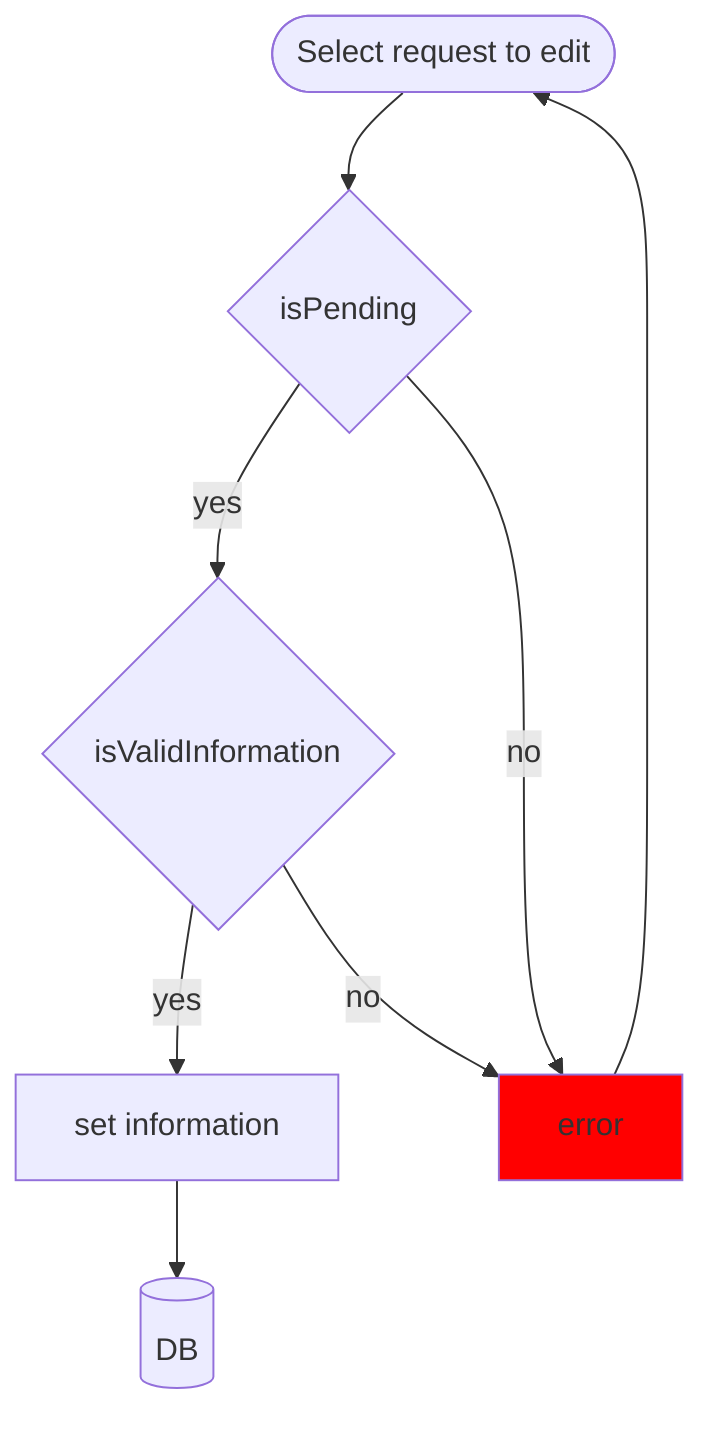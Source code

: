 flowchart TD
    classDef Red fill:#f00
    A([Select request to edit])
    B[error]:::Red
    C{isPending}
    D{isValidInformation}
    F[set information]
    H[(DB)]
    
    B-->A

    A-->C
    C-- yes -->D
    C-- no -->B
    D-- yes -->F
    D-- no -->B
    F-->H
